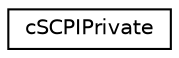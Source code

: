 digraph G
{
  edge [fontname="Helvetica",fontsize="10",labelfontname="Helvetica",labelfontsize="10"];
  node [fontname="Helvetica",fontsize="10",shape=record];
  rankdir="LR";
  Node1 [label="cSCPIPrivate",height=0.2,width=0.4,color="black", fillcolor="white", style="filled",URL="$classc_s_c_p_i_private.html",tooltip="The implemention for cSCPI."];
}
